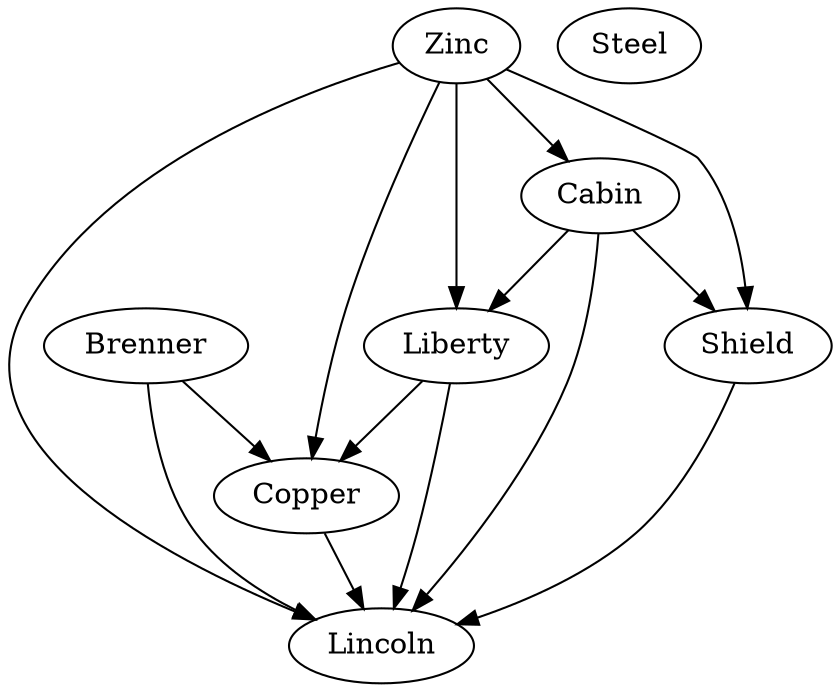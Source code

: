 /* This file shows the dependencies between the different main modules
of Penny.

To render, run
dot -Tps dependencies.dot -o dependencies.ps
*/
digraph G {
        Brenner -> Lincoln;
        Brenner -> Copper;
        Cabin -> Lincoln;
        Cabin -> Liberty;
        Cabin -> Shield;
        Copper -> Lincoln;
        Liberty -> Lincoln;
        Liberty -> Copper;
        Shield -> Lincoln;
        Zinc -> Cabin;
        Zinc -> Copper;
        Zinc -> Liberty;
        Zinc -> Lincoln;
        Zinc -> Shield;
        Steel;
}


